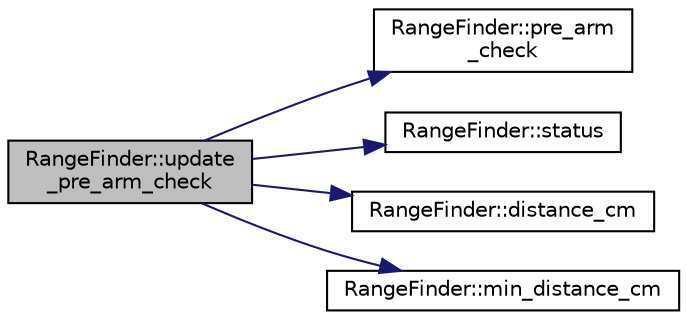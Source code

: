 digraph "RangeFinder::update_pre_arm_check"
{
 // INTERACTIVE_SVG=YES
  edge [fontname="Helvetica",fontsize="10",labelfontname="Helvetica",labelfontsize="10"];
  node [fontname="Helvetica",fontsize="10",shape=record];
  rankdir="LR";
  Node1 [label="RangeFinder::update\l_pre_arm_check",height=0.2,width=0.4,color="black", fillcolor="grey75", style="filled" fontcolor="black"];
  Node1 -> Node2 [color="midnightblue",fontsize="10",style="solid",fontname="Helvetica"];
  Node2 [label="RangeFinder::pre_arm\l_check",height=0.2,width=0.4,color="black", fillcolor="white", style="filled",URL="$classRangeFinder.html#adcd3c63e0d8d7760e364bfd7ee8cd047"];
  Node1 -> Node3 [color="midnightblue",fontsize="10",style="solid",fontname="Helvetica"];
  Node3 [label="RangeFinder::status",height=0.2,width=0.4,color="black", fillcolor="white", style="filled",URL="$classRangeFinder.html#a48a351902674ea1261e0cb7818bfd785"];
  Node1 -> Node4 [color="midnightblue",fontsize="10",style="solid",fontname="Helvetica"];
  Node4 [label="RangeFinder::distance_cm",height=0.2,width=0.4,color="black", fillcolor="white", style="filled",URL="$classRangeFinder.html#ae793d6a44caf92c7f76f52d73182190f"];
  Node1 -> Node5 [color="midnightblue",fontsize="10",style="solid",fontname="Helvetica"];
  Node5 [label="RangeFinder::min_distance_cm",height=0.2,width=0.4,color="black", fillcolor="white", style="filled",URL="$classRangeFinder.html#a6811aa65877c8990957519f6437e8e20"];
}
